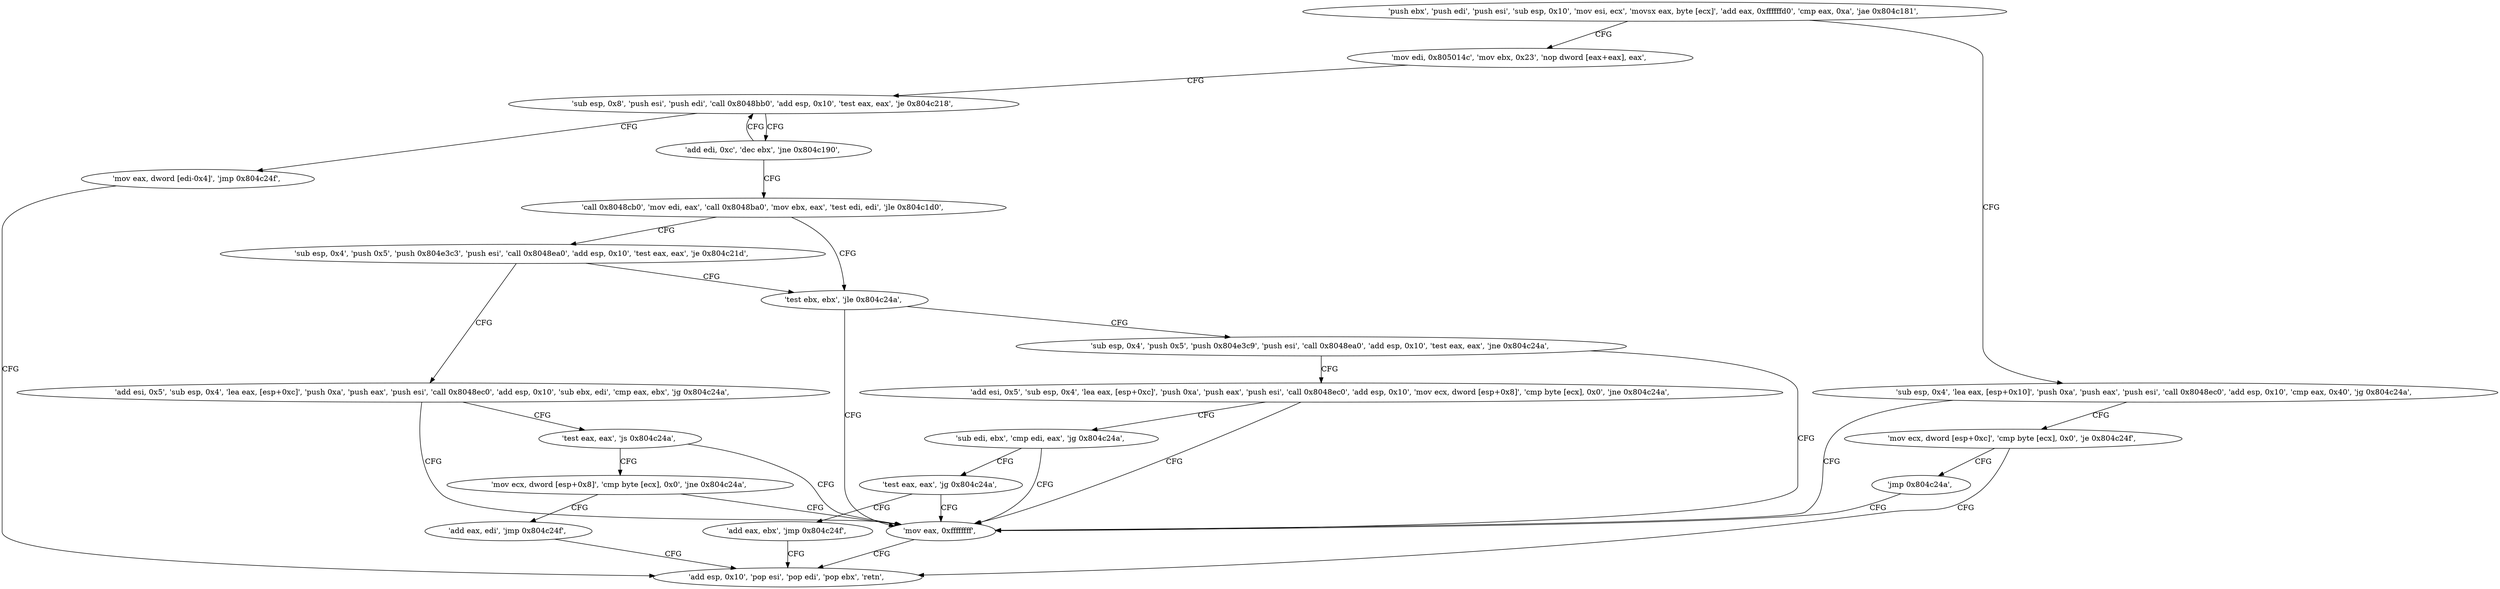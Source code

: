 digraph "func" {
"134529344" [label = "'push ebx', 'push edi', 'push esi', 'sub esp, 0x10', 'mov esi, ecx', 'movsx eax, byte [ecx]', 'add eax, 0xffffffd0', 'cmp eax, 0xa', 'jae 0x804c181', " ]
"134529409" [label = "'mov edi, 0x805014c', 'mov ebx, 0x23', 'nop dword [eax+eax], eax', " ]
"134529363" [label = "'sub esp, 0x4', 'lea eax, [esp+0x10]', 'push 0xa', 'push eax', 'push esi', 'call 0x8048ec0', 'add esp, 0x10', 'cmp eax, 0x40', 'jg 0x804c24a', " ]
"134529424" [label = "'sub esp, 0x8', 'push esi', 'push edi', 'call 0x8048bb0', 'add esp, 0x10', 'test eax, eax', 'je 0x804c218', " ]
"134529610" [label = "'mov eax, 0xffffffff', " ]
"134529391" [label = "'mov ecx, dword [esp+0xc]', 'cmp byte [ecx], 0x0', 'je 0x804c24f', " ]
"134529560" [label = "'mov eax, dword [edi-0x4]', 'jmp 0x804c24f', " ]
"134529615" [label = "'add esp, 0x10', 'pop esi', 'pop edi', 'pop ebx', 'retn', " ]
"134529441" [label = "'add edi, 0xc', 'dec ebx', 'jne 0x804c190', " ]
"134529447" [label = "'call 0x8048cb0', 'mov edi, eax', 'call 0x8048ba0', 'mov ebx, eax', 'test edi, edi', 'jle 0x804c1d0', " ]
"134529404" [label = "'jmp 0x804c24a', " ]
"134529488" [label = "'test ebx, ebx', 'jle 0x804c24a', " ]
"134529465" [label = "'sub esp, 0x4', 'push 0x5', 'push 0x804e3c3', 'push esi', 'call 0x8048ea0', 'add esp, 0x10', 'test eax, eax', 'je 0x804c21d', " ]
"134529492" [label = "'sub esp, 0x4', 'push 0x5', 'push 0x804e3c9', 'push esi', 'call 0x8048ea0', 'add esp, 0x10', 'test eax, eax', 'jne 0x804c24a', " ]
"134529565" [label = "'add esi, 0x5', 'sub esp, 0x4', 'lea eax, [esp+0xc]', 'push 0xa', 'push eax', 'push esi', 'call 0x8048ec0', 'add esp, 0x10', 'sub ebx, edi', 'cmp eax, ebx', 'jg 0x804c24a', " ]
"134529515" [label = "'add esi, 0x5', 'sub esp, 0x4', 'lea eax, [esp+0xc]', 'push 0xa', 'push eax', 'push esi', 'call 0x8048ec0', 'add esp, 0x10', 'mov ecx, dword [esp+0x8]', 'cmp byte [ecx], 0x0', 'jne 0x804c24a', " ]
"134529593" [label = "'test eax, eax', 'js 0x804c24a', " ]
"134529546" [label = "'sub edi, ebx', 'cmp edi, eax', 'jg 0x804c24a', " ]
"134529597" [label = "'mov ecx, dword [esp+0x8]', 'cmp byte [ecx], 0x0', 'jne 0x804c24a', " ]
"134529552" [label = "'test eax, eax', 'jg 0x804c24a', " ]
"134529606" [label = "'add eax, edi', 'jmp 0x804c24f', " ]
"134529556" [label = "'add eax, ebx', 'jmp 0x804c24f', " ]
"134529344" -> "134529409" [ label = "CFG" ]
"134529344" -> "134529363" [ label = "CFG" ]
"134529409" -> "134529424" [ label = "CFG" ]
"134529363" -> "134529610" [ label = "CFG" ]
"134529363" -> "134529391" [ label = "CFG" ]
"134529424" -> "134529560" [ label = "CFG" ]
"134529424" -> "134529441" [ label = "CFG" ]
"134529610" -> "134529615" [ label = "CFG" ]
"134529391" -> "134529615" [ label = "CFG" ]
"134529391" -> "134529404" [ label = "CFG" ]
"134529560" -> "134529615" [ label = "CFG" ]
"134529441" -> "134529424" [ label = "CFG" ]
"134529441" -> "134529447" [ label = "CFG" ]
"134529447" -> "134529488" [ label = "CFG" ]
"134529447" -> "134529465" [ label = "CFG" ]
"134529404" -> "134529610" [ label = "CFG" ]
"134529488" -> "134529610" [ label = "CFG" ]
"134529488" -> "134529492" [ label = "CFG" ]
"134529465" -> "134529565" [ label = "CFG" ]
"134529465" -> "134529488" [ label = "CFG" ]
"134529492" -> "134529610" [ label = "CFG" ]
"134529492" -> "134529515" [ label = "CFG" ]
"134529565" -> "134529610" [ label = "CFG" ]
"134529565" -> "134529593" [ label = "CFG" ]
"134529515" -> "134529610" [ label = "CFG" ]
"134529515" -> "134529546" [ label = "CFG" ]
"134529593" -> "134529610" [ label = "CFG" ]
"134529593" -> "134529597" [ label = "CFG" ]
"134529546" -> "134529610" [ label = "CFG" ]
"134529546" -> "134529552" [ label = "CFG" ]
"134529597" -> "134529610" [ label = "CFG" ]
"134529597" -> "134529606" [ label = "CFG" ]
"134529552" -> "134529610" [ label = "CFG" ]
"134529552" -> "134529556" [ label = "CFG" ]
"134529606" -> "134529615" [ label = "CFG" ]
"134529556" -> "134529615" [ label = "CFG" ]
}

